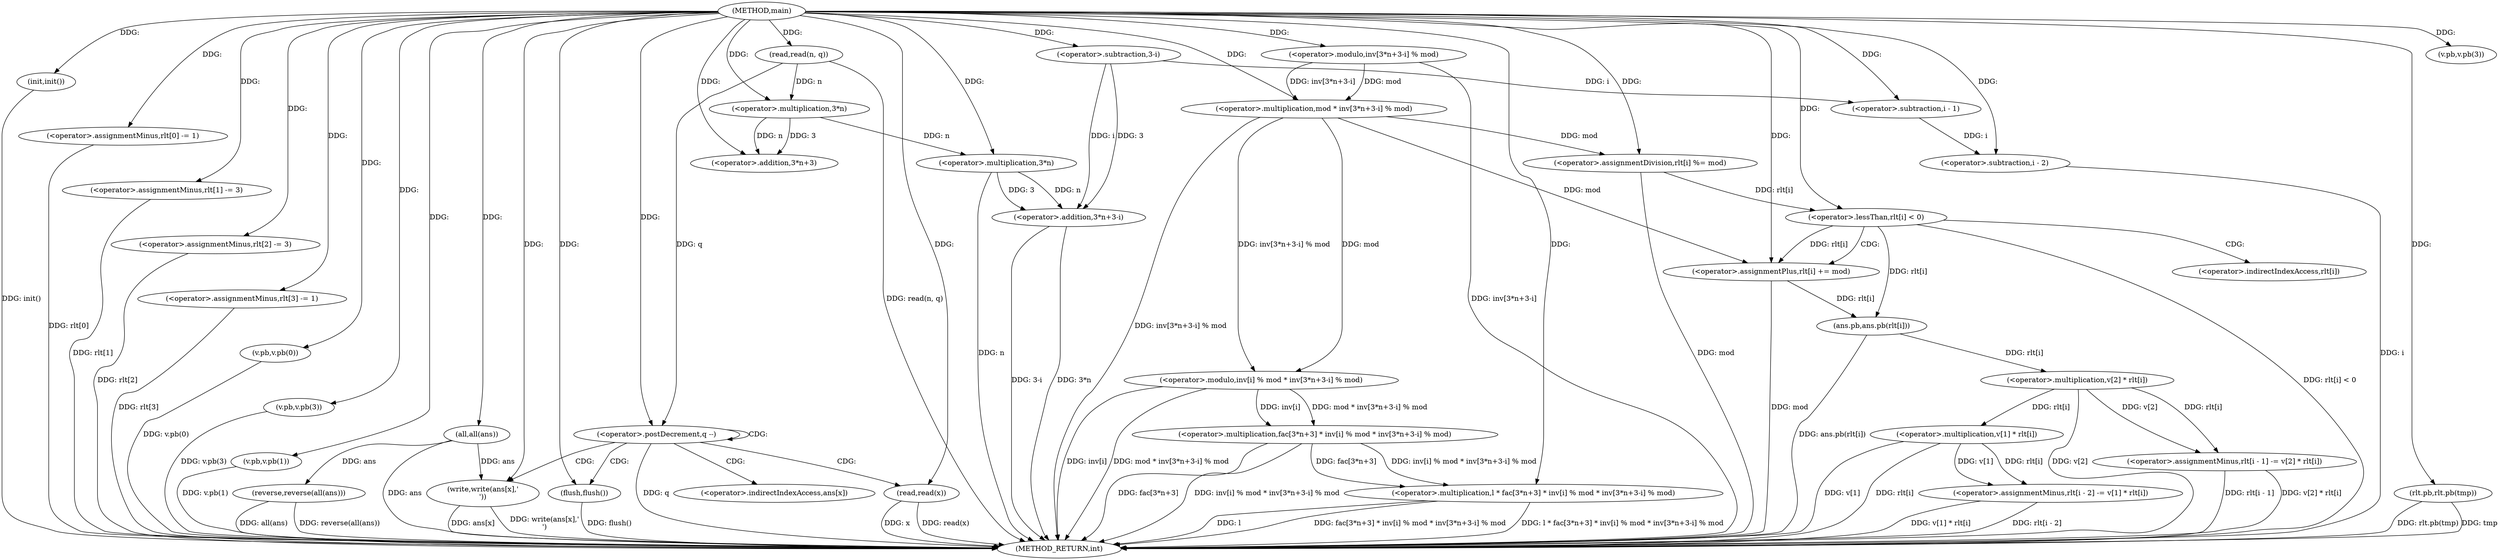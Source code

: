digraph "main" {  
"1000596" [label = "(METHOD,main)" ]
"1000725" [label = "(METHOD_RETURN,int)" ]
"1000600" [label = "(read,read(n, q))" ]
"1000603" [label = "(init,init())" ]
"1000634" [label = "(<operator>.assignmentMinus,rlt[0] -= 1)" ]
"1000639" [label = "(<operator>.assignmentMinus,rlt[1] -= 3)" ]
"1000644" [label = "(<operator>.assignmentMinus,rlt[2] -= 3)" ]
"1000649" [label = "(<operator>.assignmentMinus,rlt[3] -= 1)" ]
"1000654" [label = "(v.pb,v.pb(0))" ]
"1000656" [label = "(v.pb,v.pb(3))" ]
"1000658" [label = "(v.pb,v.pb(3))" ]
"1000660" [label = "(v.pb,v.pb(1))" ]
"1000709" [label = "(reverse,reverse(all(ans)))" ]
"1000605" [label = "(<operator>.multiplication,l * fac[3*n+3] * inv[i] % mod * inv[3*n+3-i] % mod)" ]
"1000632" [label = "(rlt.pb,rlt.pb(tmp))" ]
"1000663" [label = "(<operator>.assignmentDivision,rlt[i] %= mod)" ]
"1000679" [label = "(ans.pb,ans.pb(rlt[i]))" ]
"1000683" [label = "(<operator>.assignmentMinus,rlt[i - 1] -= v[2] * rlt[i])" ]
"1000696" [label = "(<operator>.assignmentMinus,rlt[i - 2] -= v[1] * rlt[i])" ]
"1000713" [label = "(<operator>.postDecrement,q --)" ]
"1000669" [label = "(<operator>.lessThan,rlt[i] < 0)" ]
"1000674" [label = "(<operator>.assignmentPlus,rlt[i] += mod)" ]
"1000710" [label = "(all,all(ans))" ]
"1000717" [label = "(read,read(x))" ]
"1000719" [label = "(write,write(ans[x],'\n'))" ]
"1000724" [label = "(flush,flush())" ]
"1000607" [label = "(<operator>.multiplication,fac[3*n+3] * inv[i] % mod * inv[3*n+3-i] % mod)" ]
"1000689" [label = "(<operator>.multiplication,v[2] * rlt[i])" ]
"1000702" [label = "(<operator>.multiplication,v[1] * rlt[i])" ]
"1000615" [label = "(<operator>.modulo,inv[i] % mod * inv[3*n+3-i] % mod)" ]
"1000686" [label = "(<operator>.subtraction,i - 1)" ]
"1000699" [label = "(<operator>.subtraction,i - 2)" ]
"1000610" [label = "(<operator>.addition,3*n+3)" ]
"1000619" [label = "(<operator>.multiplication,mod * inv[3*n+3-i] % mod)" ]
"1000611" [label = "(<operator>.multiplication,3*n)" ]
"1000621" [label = "(<operator>.modulo,inv[3*n+3-i] % mod)" ]
"1000624" [label = "(<operator>.addition,3*n+3-i)" ]
"1000625" [label = "(<operator>.multiplication,3*n)" ]
"1000628" [label = "(<operator>.subtraction,3-i)" ]
"1000675" [label = "(<operator>.indirectIndexAccess,rlt[i])" ]
"1000720" [label = "(<operator>.indirectIndexAccess,ans[x])" ]
  "1000600" -> "1000725"  [ label = "DDG: read(n, q)"] 
  "1000603" -> "1000725"  [ label = "DDG: init()"] 
  "1000607" -> "1000725"  [ label = "DDG: fac[3*n+3]"] 
  "1000615" -> "1000725"  [ label = "DDG: inv[i]"] 
  "1000625" -> "1000725"  [ label = "DDG: n"] 
  "1000624" -> "1000725"  [ label = "DDG: 3*n"] 
  "1000624" -> "1000725"  [ label = "DDG: 3-i"] 
  "1000621" -> "1000725"  [ label = "DDG: inv[3*n+3-i]"] 
  "1000619" -> "1000725"  [ label = "DDG: inv[3*n+3-i] % mod"] 
  "1000615" -> "1000725"  [ label = "DDG: mod * inv[3*n+3-i] % mod"] 
  "1000607" -> "1000725"  [ label = "DDG: inv[i] % mod * inv[3*n+3-i] % mod"] 
  "1000605" -> "1000725"  [ label = "DDG: fac[3*n+3] * inv[i] % mod * inv[3*n+3-i] % mod"] 
  "1000605" -> "1000725"  [ label = "DDG: l * fac[3*n+3] * inv[i] % mod * inv[3*n+3-i] % mod"] 
  "1000632" -> "1000725"  [ label = "DDG: rlt.pb(tmp)"] 
  "1000634" -> "1000725"  [ label = "DDG: rlt[0]"] 
  "1000639" -> "1000725"  [ label = "DDG: rlt[1]"] 
  "1000644" -> "1000725"  [ label = "DDG: rlt[2]"] 
  "1000649" -> "1000725"  [ label = "DDG: rlt[3]"] 
  "1000654" -> "1000725"  [ label = "DDG: v.pb(0)"] 
  "1000658" -> "1000725"  [ label = "DDG: v.pb(3)"] 
  "1000660" -> "1000725"  [ label = "DDG: v.pb(1)"] 
  "1000663" -> "1000725"  [ label = "DDG: mod"] 
  "1000669" -> "1000725"  [ label = "DDG: rlt[i] < 0"] 
  "1000674" -> "1000725"  [ label = "DDG: mod"] 
  "1000679" -> "1000725"  [ label = "DDG: ans.pb(rlt[i])"] 
  "1000683" -> "1000725"  [ label = "DDG: rlt[i - 1]"] 
  "1000689" -> "1000725"  [ label = "DDG: v[2]"] 
  "1000683" -> "1000725"  [ label = "DDG: v[2] * rlt[i]"] 
  "1000699" -> "1000725"  [ label = "DDG: i"] 
  "1000696" -> "1000725"  [ label = "DDG: rlt[i - 2]"] 
  "1000702" -> "1000725"  [ label = "DDG: v[1]"] 
  "1000702" -> "1000725"  [ label = "DDG: rlt[i]"] 
  "1000696" -> "1000725"  [ label = "DDG: v[1] * rlt[i]"] 
  "1000710" -> "1000725"  [ label = "DDG: ans"] 
  "1000709" -> "1000725"  [ label = "DDG: all(ans)"] 
  "1000709" -> "1000725"  [ label = "DDG: reverse(all(ans))"] 
  "1000713" -> "1000725"  [ label = "DDG: q"] 
  "1000717" -> "1000725"  [ label = "DDG: x"] 
  "1000717" -> "1000725"  [ label = "DDG: read(x)"] 
  "1000719" -> "1000725"  [ label = "DDG: ans[x]"] 
  "1000719" -> "1000725"  [ label = "DDG: write(ans[x],'\n')"] 
  "1000724" -> "1000725"  [ label = "DDG: flush()"] 
  "1000605" -> "1000725"  [ label = "DDG: l"] 
  "1000632" -> "1000725"  [ label = "DDG: tmp"] 
  "1000596" -> "1000603"  [ label = "DDG: "] 
  "1000596" -> "1000634"  [ label = "DDG: "] 
  "1000596" -> "1000639"  [ label = "DDG: "] 
  "1000596" -> "1000644"  [ label = "DDG: "] 
  "1000596" -> "1000649"  [ label = "DDG: "] 
  "1000596" -> "1000600"  [ label = "DDG: "] 
  "1000596" -> "1000654"  [ label = "DDG: "] 
  "1000596" -> "1000656"  [ label = "DDG: "] 
  "1000596" -> "1000658"  [ label = "DDG: "] 
  "1000596" -> "1000660"  [ label = "DDG: "] 
  "1000619" -> "1000663"  [ label = "DDG: mod"] 
  "1000596" -> "1000663"  [ label = "DDG: "] 
  "1000689" -> "1000683"  [ label = "DDG: rlt[i]"] 
  "1000689" -> "1000683"  [ label = "DDG: v[2]"] 
  "1000702" -> "1000696"  [ label = "DDG: v[1]"] 
  "1000702" -> "1000696"  [ label = "DDG: rlt[i]"] 
  "1000710" -> "1000709"  [ label = "DDG: ans"] 
  "1000596" -> "1000605"  [ label = "DDG: "] 
  "1000607" -> "1000605"  [ label = "DDG: inv[i] % mod * inv[3*n+3-i] % mod"] 
  "1000607" -> "1000605"  [ label = "DDG: fac[3*n+3]"] 
  "1000596" -> "1000632"  [ label = "DDG: "] 
  "1000596" -> "1000674"  [ label = "DDG: "] 
  "1000619" -> "1000674"  [ label = "DDG: mod"] 
  "1000669" -> "1000679"  [ label = "DDG: rlt[i]"] 
  "1000674" -> "1000679"  [ label = "DDG: rlt[i]"] 
  "1000596" -> "1000710"  [ label = "DDG: "] 
  "1000600" -> "1000713"  [ label = "DDG: q"] 
  "1000596" -> "1000713"  [ label = "DDG: "] 
  "1000596" -> "1000724"  [ label = "DDG: "] 
  "1000615" -> "1000607"  [ label = "DDG: mod * inv[3*n+3-i] % mod"] 
  "1000615" -> "1000607"  [ label = "DDG: inv[i]"] 
  "1000663" -> "1000669"  [ label = "DDG: rlt[i]"] 
  "1000596" -> "1000669"  [ label = "DDG: "] 
  "1000669" -> "1000674"  [ label = "DDG: rlt[i]"] 
  "1000679" -> "1000689"  [ label = "DDG: rlt[i]"] 
  "1000689" -> "1000702"  [ label = "DDG: rlt[i]"] 
  "1000596" -> "1000717"  [ label = "DDG: "] 
  "1000710" -> "1000719"  [ label = "DDG: ans"] 
  "1000596" -> "1000719"  [ label = "DDG: "] 
  "1000619" -> "1000615"  [ label = "DDG: inv[3*n+3-i] % mod"] 
  "1000619" -> "1000615"  [ label = "DDG: mod"] 
  "1000628" -> "1000686"  [ label = "DDG: i"] 
  "1000596" -> "1000686"  [ label = "DDG: "] 
  "1000686" -> "1000699"  [ label = "DDG: i"] 
  "1000596" -> "1000699"  [ label = "DDG: "] 
  "1000611" -> "1000610"  [ label = "DDG: 3"] 
  "1000611" -> "1000610"  [ label = "DDG: n"] 
  "1000596" -> "1000610"  [ label = "DDG: "] 
  "1000621" -> "1000619"  [ label = "DDG: mod"] 
  "1000596" -> "1000619"  [ label = "DDG: "] 
  "1000621" -> "1000619"  [ label = "DDG: inv[3*n+3-i]"] 
  "1000596" -> "1000611"  [ label = "DDG: "] 
  "1000600" -> "1000611"  [ label = "DDG: n"] 
  "1000596" -> "1000621"  [ label = "DDG: "] 
  "1000625" -> "1000624"  [ label = "DDG: 3"] 
  "1000625" -> "1000624"  [ label = "DDG: n"] 
  "1000628" -> "1000624"  [ label = "DDG: i"] 
  "1000628" -> "1000624"  [ label = "DDG: 3"] 
  "1000596" -> "1000625"  [ label = "DDG: "] 
  "1000611" -> "1000625"  [ label = "DDG: n"] 
  "1000596" -> "1000628"  [ label = "DDG: "] 
  "1000713" -> "1000713"  [ label = "CDG: "] 
  "1000713" -> "1000717"  [ label = "CDG: "] 
  "1000713" -> "1000719"  [ label = "CDG: "] 
  "1000713" -> "1000720"  [ label = "CDG: "] 
  "1000713" -> "1000724"  [ label = "CDG: "] 
  "1000669" -> "1000674"  [ label = "CDG: "] 
  "1000669" -> "1000675"  [ label = "CDG: "] 
}
